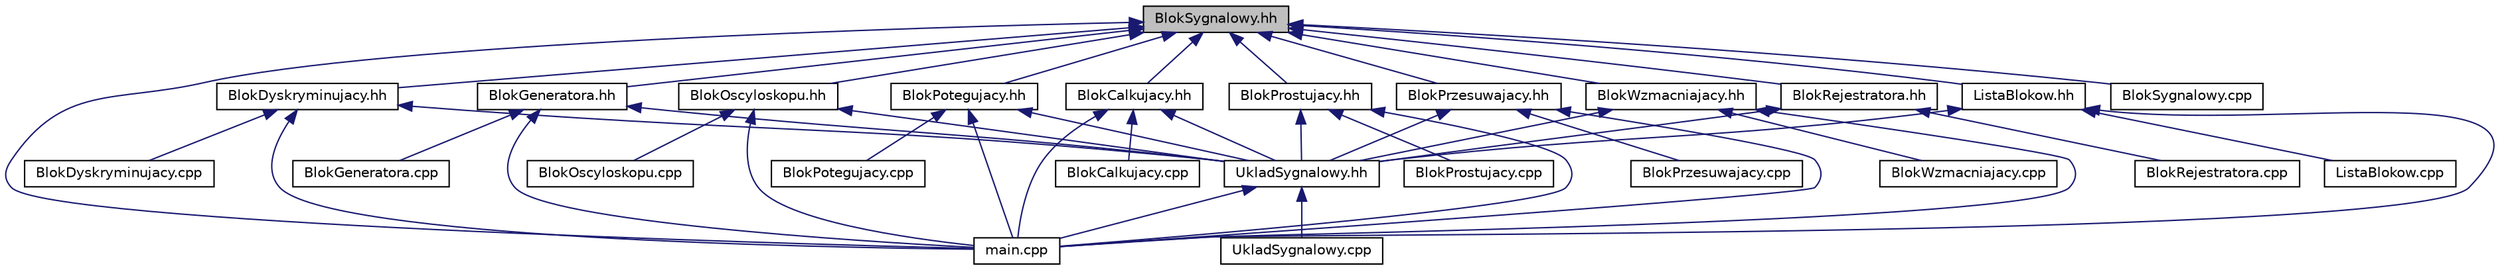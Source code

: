 digraph G
{
  edge [fontname="Helvetica",fontsize="10",labelfontname="Helvetica",labelfontsize="10"];
  node [fontname="Helvetica",fontsize="10",shape=record];
  Node1 [label="BlokSygnalowy.hh",height=0.2,width=0.4,color="black", fillcolor="grey75", style="filled" fontcolor="black"];
  Node1 -> Node2 [dir="back",color="midnightblue",fontsize="10",style="solid",fontname="Helvetica"];
  Node2 [label="BlokCalkujacy.hh",height=0.2,width=0.4,color="black", fillcolor="white", style="filled",URL="$_blok_calkujacy_8hh.html",tooltip="Plik zawierający definicję klasy BlokCalkujacy."];
  Node2 -> Node3 [dir="back",color="midnightblue",fontsize="10",style="solid",fontname="Helvetica"];
  Node3 [label="UkladSygnalowy.hh",height=0.2,width=0.4,color="black", fillcolor="white", style="filled",URL="$_uklad_sygnalowy_8hh.html",tooltip="Plik zawierający definicję klasy UkladSygnalowy."];
  Node3 -> Node4 [dir="back",color="midnightblue",fontsize="10",style="solid",fontname="Helvetica"];
  Node4 [label="main.cpp",height=0.2,width=0.4,color="black", fillcolor="white", style="filled",URL="$main_8cpp.html",tooltip="Plik główny programu."];
  Node3 -> Node5 [dir="back",color="midnightblue",fontsize="10",style="solid",fontname="Helvetica"];
  Node5 [label="UkladSygnalowy.cpp",height=0.2,width=0.4,color="black", fillcolor="white", style="filled",URL="$_uklad_sygnalowy_8cpp.html",tooltip="Plik zawierający implementacje wybranych metod klasy UkladSygnalowy."];
  Node2 -> Node6 [dir="back",color="midnightblue",fontsize="10",style="solid",fontname="Helvetica"];
  Node6 [label="BlokCalkujacy.cpp",height=0.2,width=0.4,color="black", fillcolor="white", style="filled",URL="$_blok_calkujacy_8cpp.html",tooltip="Plik zawierający definicję wybranych metod z klasy BlokCalkujacy."];
  Node2 -> Node4 [dir="back",color="midnightblue",fontsize="10",style="solid",fontname="Helvetica"];
  Node1 -> Node7 [dir="back",color="midnightblue",fontsize="10",style="solid",fontname="Helvetica"];
  Node7 [label="BlokDyskryminujacy.hh",height=0.2,width=0.4,color="black", fillcolor="white", style="filled",URL="$_blok_dyskryminujacy_8hh.html",tooltip="Plik zawierający definicję klasy BlokDyskryminujacy."];
  Node7 -> Node3 [dir="back",color="midnightblue",fontsize="10",style="solid",fontname="Helvetica"];
  Node7 -> Node8 [dir="back",color="midnightblue",fontsize="10",style="solid",fontname="Helvetica"];
  Node8 [label="BlokDyskryminujacy.cpp",height=0.2,width=0.4,color="black", fillcolor="white", style="filled",URL="$_blok_dyskryminujacy_8cpp.html",tooltip="Plik zawierający definicję wybranych metod z nagłówka BlokDyskryminujacy."];
  Node7 -> Node4 [dir="back",color="midnightblue",fontsize="10",style="solid",fontname="Helvetica"];
  Node1 -> Node9 [dir="back",color="midnightblue",fontsize="10",style="solid",fontname="Helvetica"];
  Node9 [label="BlokGeneratora.hh",height=0.2,width=0.4,color="black", fillcolor="white", style="filled",URL="$_blok_generatora_8hh.html",tooltip="Plik zawierający definicję klasy BlokSygnalowy, po której dziedziczą wszystkie typy bloków..."];
  Node9 -> Node3 [dir="back",color="midnightblue",fontsize="10",style="solid",fontname="Helvetica"];
  Node9 -> Node10 [dir="back",color="midnightblue",fontsize="10",style="solid",fontname="Helvetica"];
  Node10 [label="BlokGeneratora.cpp",height=0.2,width=0.4,color="black", fillcolor="white", style="filled",URL="$_blok_generatora_8cpp.html",tooltip="Plik zawierający implementację wybranych metod klasy BlokGeneratora."];
  Node9 -> Node4 [dir="back",color="midnightblue",fontsize="10",style="solid",fontname="Helvetica"];
  Node1 -> Node11 [dir="back",color="midnightblue",fontsize="10",style="solid",fontname="Helvetica"];
  Node11 [label="BlokOscyloskopu.hh",height=0.2,width=0.4,color="black", fillcolor="white", style="filled",URL="$_blok_oscyloskopu_8hh.html",tooltip="Plik zawierający definicję klasy Bloku Oscyloskopu."];
  Node11 -> Node3 [dir="back",color="midnightblue",fontsize="10",style="solid",fontname="Helvetica"];
  Node11 -> Node12 [dir="back",color="midnightblue",fontsize="10",style="solid",fontname="Helvetica"];
  Node12 [label="BlokOscyloskopu.cpp",height=0.2,width=0.4,color="black", fillcolor="white", style="filled",URL="$_blok_oscyloskopu_8cpp.html",tooltip="Plik zawierający implementację wybranych metod klasy BlokOscyloskopu."];
  Node11 -> Node4 [dir="back",color="midnightblue",fontsize="10",style="solid",fontname="Helvetica"];
  Node1 -> Node13 [dir="back",color="midnightblue",fontsize="10",style="solid",fontname="Helvetica"];
  Node13 [label="BlokPotegujacy.hh",height=0.2,width=0.4,color="black", fillcolor="white", style="filled",URL="$_blok_potegujacy_8hh.html",tooltip="Plik zawierający definicję klasy BlokPotegujacy."];
  Node13 -> Node3 [dir="back",color="midnightblue",fontsize="10",style="solid",fontname="Helvetica"];
  Node13 -> Node14 [dir="back",color="midnightblue",fontsize="10",style="solid",fontname="Helvetica"];
  Node14 [label="BlokPotegujacy.cpp",height=0.2,width=0.4,color="black", fillcolor="white", style="filled",URL="$_blok_potegujacy_8cpp.html",tooltip="Plik zawierający definicję wybranych metod z klasy BlokPotegujacy."];
  Node13 -> Node4 [dir="back",color="midnightblue",fontsize="10",style="solid",fontname="Helvetica"];
  Node1 -> Node15 [dir="back",color="midnightblue",fontsize="10",style="solid",fontname="Helvetica"];
  Node15 [label="BlokProstujacy.hh",height=0.2,width=0.4,color="black", fillcolor="white", style="filled",URL="$_blok_prostujacy_8hh.html",tooltip="Plik zawierający definicję klasy BlokProstujacy."];
  Node15 -> Node3 [dir="back",color="midnightblue",fontsize="10",style="solid",fontname="Helvetica"];
  Node15 -> Node16 [dir="back",color="midnightblue",fontsize="10",style="solid",fontname="Helvetica"];
  Node16 [label="BlokProstujacy.cpp",height=0.2,width=0.4,color="black", fillcolor="white", style="filled",URL="$_blok_prostujacy_8cpp.html",tooltip="Plik zawierający definicję wybranych metod z klasy BlokProstujacy."];
  Node15 -> Node4 [dir="back",color="midnightblue",fontsize="10",style="solid",fontname="Helvetica"];
  Node1 -> Node17 [dir="back",color="midnightblue",fontsize="10",style="solid",fontname="Helvetica"];
  Node17 [label="BlokPrzesuwajacy.hh",height=0.2,width=0.4,color="black", fillcolor="white", style="filled",URL="$_blok_przesuwajacy_8hh.html",tooltip="Plik zawierający definicję klasy BlokPrzesuwajacy."];
  Node17 -> Node3 [dir="back",color="midnightblue",fontsize="10",style="solid",fontname="Helvetica"];
  Node17 -> Node18 [dir="back",color="midnightblue",fontsize="10",style="solid",fontname="Helvetica"];
  Node18 [label="BlokPrzesuwajacy.cpp",height=0.2,width=0.4,color="black", fillcolor="white", style="filled",URL="$_blok_przesuwajacy_8cpp.html",tooltip="Plik zawierający definicję wybranych metod z klasy BlokPrzesuwajacy."];
  Node17 -> Node4 [dir="back",color="midnightblue",fontsize="10",style="solid",fontname="Helvetica"];
  Node1 -> Node19 [dir="back",color="midnightblue",fontsize="10",style="solid",fontname="Helvetica"];
  Node19 [label="BlokRejestratora.hh",height=0.2,width=0.4,color="black", fillcolor="white", style="filled",URL="$_blok_rejestratora_8hh.html",tooltip="Plik zawierający definicję klasy BlokRejestratora."];
  Node19 -> Node3 [dir="back",color="midnightblue",fontsize="10",style="solid",fontname="Helvetica"];
  Node19 -> Node20 [dir="back",color="midnightblue",fontsize="10",style="solid",fontname="Helvetica"];
  Node20 [label="BlokRejestratora.cpp",height=0.2,width=0.4,color="black", fillcolor="white", style="filled",URL="$_blok_rejestratora_8cpp.html",tooltip="Plik zawierający implementację wybranych metod klasy BlokRejestratora."];
  Node1 -> Node21 [dir="back",color="midnightblue",fontsize="10",style="solid",fontname="Helvetica"];
  Node21 [label="BlokWzmacniajacy.hh",height=0.2,width=0.4,color="black", fillcolor="white", style="filled",URL="$_blok_wzmacniajacy_8hh.html",tooltip="Plik zawierający definicję klasy BlokWzmacniajacy."];
  Node21 -> Node3 [dir="back",color="midnightblue",fontsize="10",style="solid",fontname="Helvetica"];
  Node21 -> Node22 [dir="back",color="midnightblue",fontsize="10",style="solid",fontname="Helvetica"];
  Node22 [label="BlokWzmacniajacy.cpp",height=0.2,width=0.4,color="black", fillcolor="white", style="filled",URL="$_blok_wzmacniajacy_8cpp.html",tooltip="Plik zawierający definicję wybranych metod z klasy BlokWzmacniajacy."];
  Node21 -> Node4 [dir="back",color="midnightblue",fontsize="10",style="solid",fontname="Helvetica"];
  Node1 -> Node23 [dir="back",color="midnightblue",fontsize="10",style="solid",fontname="Helvetica"];
  Node23 [label="ListaBlokow.hh",height=0.2,width=0.4,color="black", fillcolor="white", style="filled",URL="$_lista_blokow_8hh.html",tooltip="Zawiera definicję klasy ListaBlokow."];
  Node23 -> Node3 [dir="back",color="midnightblue",fontsize="10",style="solid",fontname="Helvetica"];
  Node23 -> Node24 [dir="back",color="midnightblue",fontsize="10",style="solid",fontname="Helvetica"];
  Node24 [label="ListaBlokow.cpp",height=0.2,width=0.4,color="black", fillcolor="white", style="filled",URL="$_lista_blokow_8cpp.html",tooltip="Plik zawierający implementacje wybranch metod klasy ListaBlokow."];
  Node23 -> Node4 [dir="back",color="midnightblue",fontsize="10",style="solid",fontname="Helvetica"];
  Node1 -> Node25 [dir="back",color="midnightblue",fontsize="10",style="solid",fontname="Helvetica"];
  Node25 [label="BlokSygnalowy.cpp",height=0.2,width=0.4,color="black", fillcolor="white", style="filled",URL="$_blok_sygnalowy_8cpp.html",tooltip="Plik mający zawierać implementacje wybranych metod klasy BlokSygnalowy. Pusty, bo potrzebny tylko do ..."];
  Node1 -> Node4 [dir="back",color="midnightblue",fontsize="10",style="solid",fontname="Helvetica"];
}
